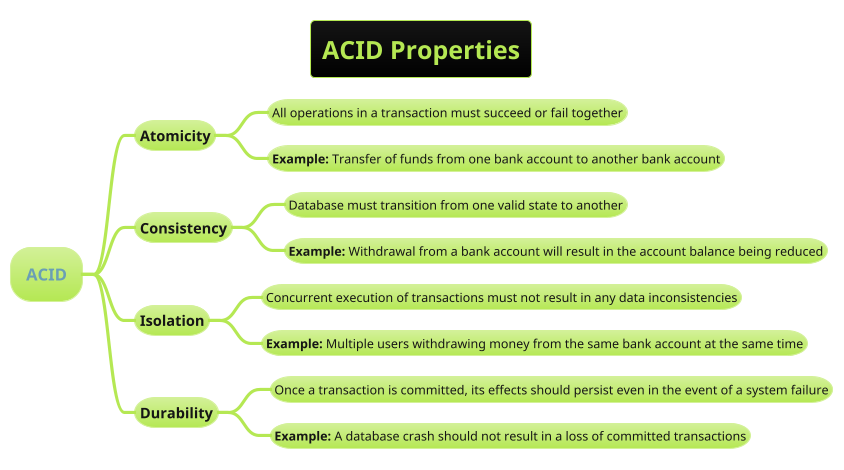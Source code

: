 @startmindmap
title = ACID Properties
!theme hacker

* ACID
** Atomicity
*** All operations in a transaction must succeed or fail together
*** **Example:** Transfer of funds from one bank account to another bank account
** Consistency
*** Database must transition from one valid state to another
*** **Example:** Withdrawal from a bank account will result in the account balance being reduced
** Isolation
*** Concurrent execution of transactions must not result in any data inconsistencies
*** **Example:** Multiple users withdrawing money from the same bank account at the same time
** Durability
*** Once a transaction is committed, its effects should persist even in the event of a system failure
*** **Example:** A database crash should not result in a loss of committed transactions
@endmindmap
